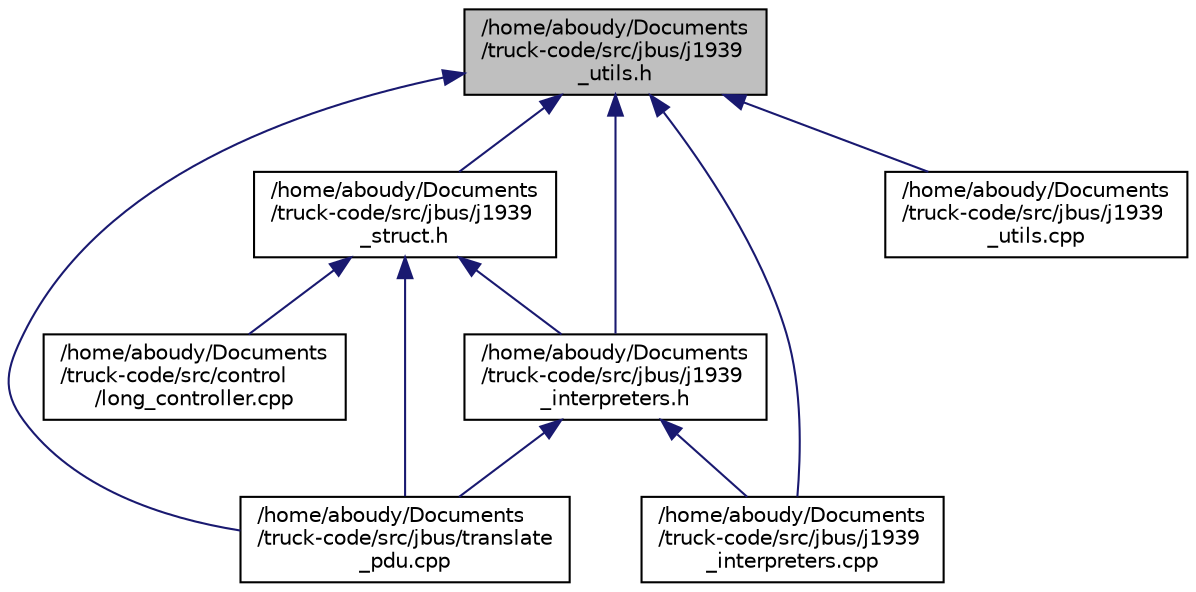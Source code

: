 digraph "/home/aboudy/Documents/truck-code/src/jbus/j1939_utils.h"
{
  edge [fontname="Helvetica",fontsize="10",labelfontname="Helvetica",labelfontsize="10"];
  node [fontname="Helvetica",fontsize="10",shape=record];
  Node3 [label="/home/aboudy/Documents\l/truck-code/src/jbus/j1939\l_utils.h",height=0.2,width=0.4,color="black", fillcolor="grey75", style="filled", fontcolor="black"];
  Node3 -> Node4 [dir="back",color="midnightblue",fontsize="10",style="solid",fontname="Helvetica"];
  Node4 [label="/home/aboudy/Documents\l/truck-code/src/jbus/j1939\l_struct.h",height=0.2,width=0.4,color="black", fillcolor="white", style="filled",URL="$j1939__struct_8h.html"];
  Node4 -> Node5 [dir="back",color="midnightblue",fontsize="10",style="solid",fontname="Helvetica"];
  Node5 [label="/home/aboudy/Documents\l/truck-code/src/control\l/long_controller.cpp",height=0.2,width=0.4,color="black", fillcolor="white", style="filled",URL="$long__controller_8cpp.html"];
  Node4 -> Node6 [dir="back",color="midnightblue",fontsize="10",style="solid",fontname="Helvetica"];
  Node6 [label="/home/aboudy/Documents\l/truck-code/src/jbus/j1939\l_interpreters.h",height=0.2,width=0.4,color="black", fillcolor="white", style="filled",URL="$j1939__interpreters_8h.html"];
  Node6 -> Node7 [dir="back",color="midnightblue",fontsize="10",style="solid",fontname="Helvetica"];
  Node7 [label="/home/aboudy/Documents\l/truck-code/src/jbus/j1939\l_interpreters.cpp",height=0.2,width=0.4,color="black", fillcolor="white", style="filled",URL="$j1939__interpreters_8cpp.html"];
  Node6 -> Node8 [dir="back",color="midnightblue",fontsize="10",style="solid",fontname="Helvetica"];
  Node8 [label="/home/aboudy/Documents\l/truck-code/src/jbus/translate\l_pdu.cpp",height=0.2,width=0.4,color="black", fillcolor="white", style="filled",URL="$translate__pdu_8cpp.html"];
  Node4 -> Node8 [dir="back",color="midnightblue",fontsize="10",style="solid",fontname="Helvetica"];
  Node3 -> Node6 [dir="back",color="midnightblue",fontsize="10",style="solid",fontname="Helvetica"];
  Node3 -> Node7 [dir="back",color="midnightblue",fontsize="10",style="solid",fontname="Helvetica"];
  Node3 -> Node9 [dir="back",color="midnightblue",fontsize="10",style="solid",fontname="Helvetica"];
  Node9 [label="/home/aboudy/Documents\l/truck-code/src/jbus/j1939\l_utils.cpp",height=0.2,width=0.4,color="black", fillcolor="white", style="filled",URL="$j1939__utils_8cpp.html"];
  Node3 -> Node8 [dir="back",color="midnightblue",fontsize="10",style="solid",fontname="Helvetica"];
}
